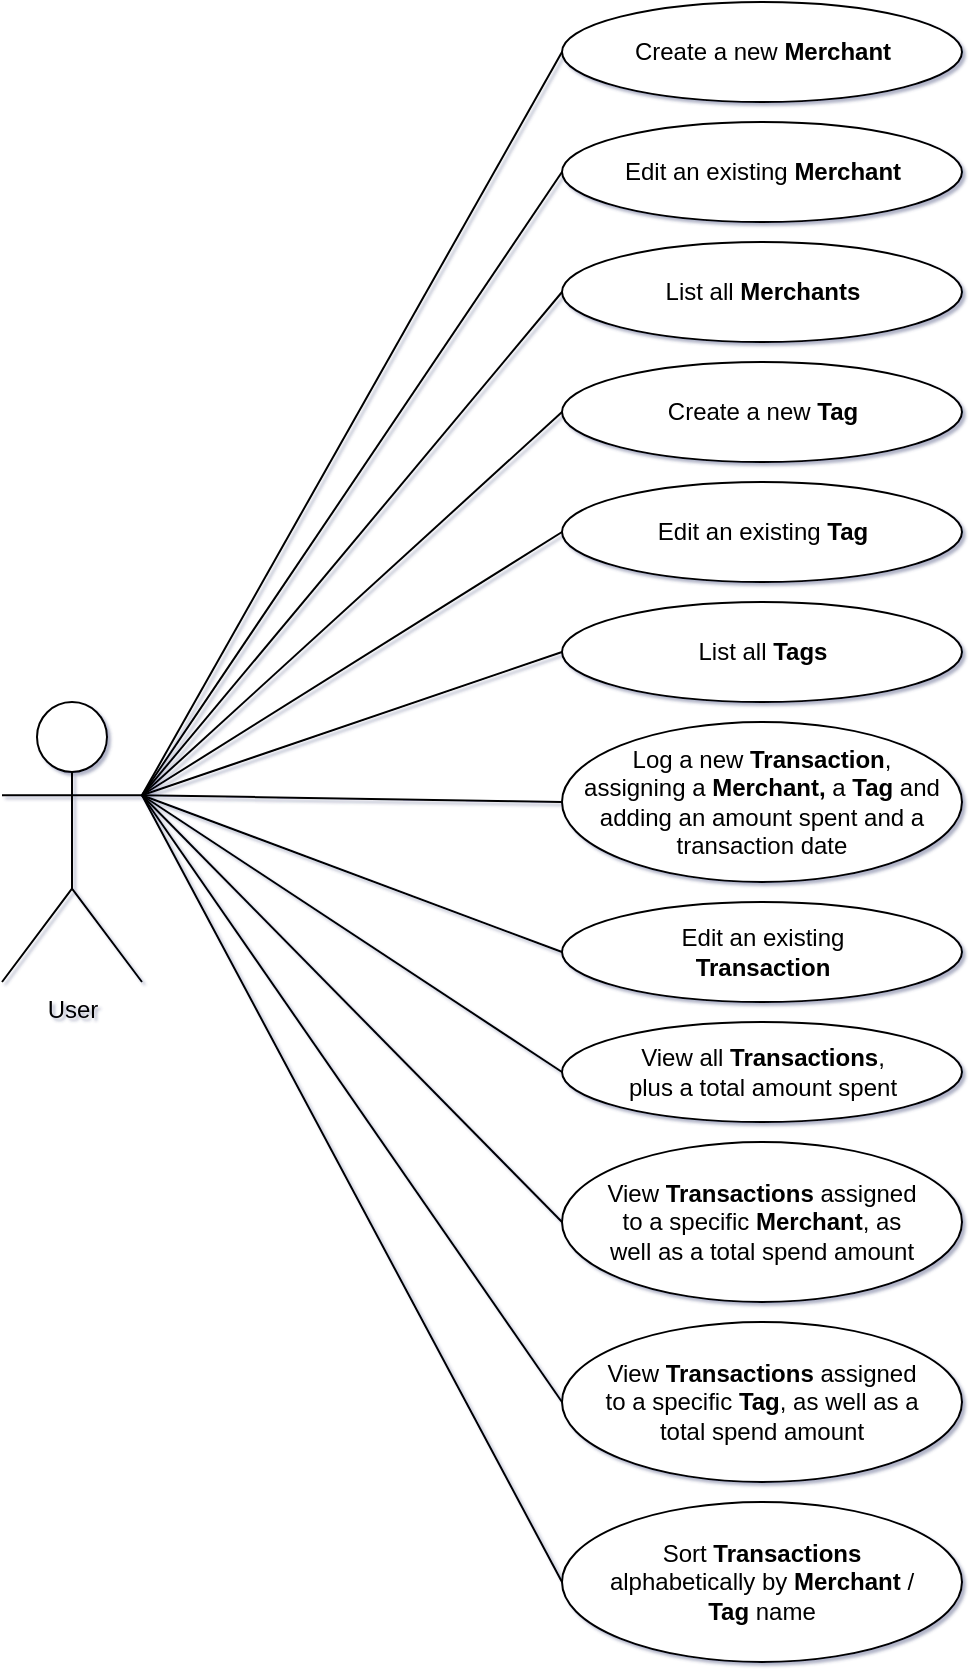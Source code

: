 <mxfile version="13.7.9" type="github">
  <diagram id="21InFQPrrHA33nDl3oOv" name="Page-1">
    <mxGraphModel dx="1892" dy="1182" grid="1" gridSize="10" guides="1" tooltips="1" connect="1" arrows="1" fold="1" page="1" pageScale="1" pageWidth="827" pageHeight="1169" background="none" math="0" shadow="1">
      <root>
        <mxCell id="0" />
        <mxCell id="1" parent="0" />
        <mxCell id="mGnhYhnjP5KmPgtmUMEQ-4" value="" style="ellipse;whiteSpace=wrap;html=1;" parent="1" vertex="1">
          <mxGeometry x="454" y="170" width="200" height="50" as="geometry" />
        </mxCell>
        <mxCell id="mGnhYhnjP5KmPgtmUMEQ-5" value="Create a new &lt;b&gt;Merchant&lt;/b&gt;" style="text;html=1;strokeColor=none;fillColor=none;align=center;verticalAlign=middle;whiteSpace=wrap;rounded=0;" parent="1" vertex="1">
          <mxGeometry x="481.5" y="175" width="145" height="40" as="geometry" />
        </mxCell>
        <mxCell id="mGnhYhnjP5KmPgtmUMEQ-7" value="" style="ellipse;whiteSpace=wrap;html=1;" parent="1" vertex="1">
          <mxGeometry x="454" y="350" width="200" height="50" as="geometry" />
        </mxCell>
        <mxCell id="mGnhYhnjP5KmPgtmUMEQ-8" value="Create a new &lt;b&gt;Tag&lt;/b&gt;" style="text;html=1;strokeColor=none;fillColor=none;align=center;verticalAlign=middle;whiteSpace=wrap;rounded=0;" parent="1" vertex="1">
          <mxGeometry x="481.5" y="355" width="145" height="40" as="geometry" />
        </mxCell>
        <mxCell id="mGnhYhnjP5KmPgtmUMEQ-9" value="" style="ellipse;whiteSpace=wrap;html=1;" parent="1" vertex="1">
          <mxGeometry x="454" y="230" width="200" height="50" as="geometry" />
        </mxCell>
        <mxCell id="mGnhYhnjP5KmPgtmUMEQ-10" value="Edit an existing &lt;b&gt;Merchant&lt;/b&gt;" style="text;html=1;strokeColor=none;fillColor=none;align=center;verticalAlign=middle;whiteSpace=wrap;rounded=0;" parent="1" vertex="1">
          <mxGeometry x="481.5" y="235" width="145" height="40" as="geometry" />
        </mxCell>
        <mxCell id="mGnhYhnjP5KmPgtmUMEQ-11" value="" style="ellipse;whiteSpace=wrap;html=1;" parent="1" vertex="1">
          <mxGeometry x="454" y="410" width="200" height="50" as="geometry" />
        </mxCell>
        <mxCell id="mGnhYhnjP5KmPgtmUMEQ-12" value="Edit an existing &lt;b&gt;Tag&lt;/b&gt;" style="text;html=1;strokeColor=none;fillColor=none;align=center;verticalAlign=middle;whiteSpace=wrap;rounded=0;" parent="1" vertex="1">
          <mxGeometry x="481.5" y="415" width="145" height="40" as="geometry" />
        </mxCell>
        <mxCell id="mGnhYhnjP5KmPgtmUMEQ-13" value="" style="ellipse;whiteSpace=wrap;html=1;" parent="1" vertex="1">
          <mxGeometry x="454" y="680" width="200" height="50" as="geometry" />
        </mxCell>
        <mxCell id="mGnhYhnjP5KmPgtmUMEQ-14" value="View all &lt;b&gt;Transactions&lt;/b&gt;, plus a total amount spent" style="text;html=1;strokeColor=none;fillColor=none;align=center;verticalAlign=middle;whiteSpace=wrap;rounded=0;" parent="1" vertex="1">
          <mxGeometry x="481.5" y="685" width="145" height="40" as="geometry" />
        </mxCell>
        <mxCell id="mGnhYhnjP5KmPgtmUMEQ-15" value="" style="ellipse;whiteSpace=wrap;html=1;" parent="1" vertex="1">
          <mxGeometry x="454" y="530" width="200" height="80" as="geometry" />
        </mxCell>
        <mxCell id="mGnhYhnjP5KmPgtmUMEQ-16" value="Log a new &lt;b&gt;Transaction&lt;/b&gt;, assigning a &lt;b&gt;Merchant,&lt;/b&gt;&amp;nbsp;a&amp;nbsp;&lt;b&gt;Tag&lt;/b&gt; and adding an amount spent and a transaction date" style="text;html=1;strokeColor=none;fillColor=none;align=center;verticalAlign=middle;whiteSpace=wrap;rounded=0;" parent="1" vertex="1">
          <mxGeometry x="464" y="550" width="180" height="40" as="geometry" />
        </mxCell>
        <mxCell id="mGnhYhnjP5KmPgtmUMEQ-17" value="" style="ellipse;whiteSpace=wrap;html=1;" parent="1" vertex="1">
          <mxGeometry x="454" y="740" width="200" height="80" as="geometry" />
        </mxCell>
        <mxCell id="mGnhYhnjP5KmPgtmUMEQ-18" value="View &lt;b&gt;Transactions&lt;/b&gt; assigned to a specific &lt;b&gt;Merchant&lt;/b&gt;, as well as a total spend amount" style="text;html=1;strokeColor=none;fillColor=none;align=center;verticalAlign=middle;whiteSpace=wrap;rounded=0;" parent="1" vertex="1">
          <mxGeometry x="474" y="760" width="160" height="40" as="geometry" />
        </mxCell>
        <mxCell id="mGnhYhnjP5KmPgtmUMEQ-20" value="" style="ellipse;whiteSpace=wrap;html=1;" parent="1" vertex="1">
          <mxGeometry x="454" y="830" width="200" height="80" as="geometry" />
        </mxCell>
        <mxCell id="mGnhYhnjP5KmPgtmUMEQ-21" value="View &lt;b&gt;Transactions&lt;/b&gt; assigned to a specific &lt;b&gt;Tag&lt;/b&gt;, as well as a total spend amount" style="text;html=1;strokeColor=none;fillColor=none;align=center;verticalAlign=middle;whiteSpace=wrap;rounded=0;" parent="1" vertex="1">
          <mxGeometry x="474" y="850" width="160" height="40" as="geometry" />
        </mxCell>
        <mxCell id="mGnhYhnjP5KmPgtmUMEQ-22" value="" style="ellipse;whiteSpace=wrap;html=1;" parent="1" vertex="1">
          <mxGeometry x="454" y="920" width="200" height="80" as="geometry" />
        </mxCell>
        <mxCell id="mGnhYhnjP5KmPgtmUMEQ-23" value="Sort &lt;b&gt;Transactions&lt;/b&gt; alphabetically by &lt;b&gt;Merchant&lt;/b&gt; / &lt;b&gt;Tag&lt;/b&gt; name" style="text;html=1;strokeColor=none;fillColor=none;align=center;verticalAlign=middle;whiteSpace=wrap;rounded=0;" parent="1" vertex="1">
          <mxGeometry x="474" y="940" width="160" height="40" as="geometry" />
        </mxCell>
        <mxCell id="wHaU4OHXkfwTbFJblGTH-1" style="rounded=0;orthogonalLoop=1;jettySize=auto;html=1;exitX=1;exitY=0.333;exitDx=0;exitDy=0;exitPerimeter=0;entryX=0;entryY=0.5;entryDx=0;entryDy=0;startArrow=none;startFill=0;endArrow=none;endFill=0;" parent="1" source="mGnhYhnjP5KmPgtmUMEQ-24" target="mGnhYhnjP5KmPgtmUMEQ-9" edge="1">
          <mxGeometry relative="1" as="geometry">
            <mxPoint x="424" y="330" as="targetPoint" />
          </mxGeometry>
        </mxCell>
        <mxCell id="wHaU4OHXkfwTbFJblGTH-2" style="edgeStyle=none;rounded=0;orthogonalLoop=1;jettySize=auto;html=1;exitX=1;exitY=0.333;exitDx=0;exitDy=0;exitPerimeter=0;entryX=0;entryY=0.5;entryDx=0;entryDy=0;startArrow=none;startFill=0;endArrow=none;endFill=0;" parent="1" source="mGnhYhnjP5KmPgtmUMEQ-24" target="mGnhYhnjP5KmPgtmUMEQ-7" edge="1">
          <mxGeometry relative="1" as="geometry" />
        </mxCell>
        <mxCell id="wHaU4OHXkfwTbFJblGTH-3" style="edgeStyle=none;rounded=0;orthogonalLoop=1;jettySize=auto;html=1;exitX=1;exitY=0.333;exitDx=0;exitDy=0;exitPerimeter=0;entryX=0;entryY=0.5;entryDx=0;entryDy=0;startArrow=none;startFill=0;endArrow=none;endFill=0;" parent="1" source="mGnhYhnjP5KmPgtmUMEQ-24" target="mGnhYhnjP5KmPgtmUMEQ-11" edge="1">
          <mxGeometry relative="1" as="geometry" />
        </mxCell>
        <mxCell id="wHaU4OHXkfwTbFJblGTH-4" style="edgeStyle=none;rounded=0;orthogonalLoop=1;jettySize=auto;html=1;exitX=1;exitY=0.333;exitDx=0;exitDy=0;exitPerimeter=0;entryX=0;entryY=0.5;entryDx=0;entryDy=0;startArrow=none;startFill=0;endArrow=none;endFill=0;" parent="1" source="mGnhYhnjP5KmPgtmUMEQ-24" target="mGnhYhnjP5KmPgtmUMEQ-15" edge="1">
          <mxGeometry relative="1" as="geometry" />
        </mxCell>
        <mxCell id="wHaU4OHXkfwTbFJblGTH-5" style="edgeStyle=none;rounded=0;orthogonalLoop=1;jettySize=auto;html=1;exitX=1;exitY=0.333;exitDx=0;exitDy=0;exitPerimeter=0;entryX=0;entryY=0.5;entryDx=0;entryDy=0;startArrow=none;startFill=0;endArrow=none;endFill=0;" parent="1" source="mGnhYhnjP5KmPgtmUMEQ-24" target="mGnhYhnjP5KmPgtmUMEQ-13" edge="1">
          <mxGeometry relative="1" as="geometry" />
        </mxCell>
        <mxCell id="wHaU4OHXkfwTbFJblGTH-6" style="edgeStyle=none;rounded=0;orthogonalLoop=1;jettySize=auto;html=1;exitX=1;exitY=0.333;exitDx=0;exitDy=0;exitPerimeter=0;entryX=0;entryY=0.5;entryDx=0;entryDy=0;startArrow=none;startFill=0;endArrow=none;endFill=0;" parent="1" source="mGnhYhnjP5KmPgtmUMEQ-24" target="mGnhYhnjP5KmPgtmUMEQ-17" edge="1">
          <mxGeometry relative="1" as="geometry" />
        </mxCell>
        <mxCell id="wHaU4OHXkfwTbFJblGTH-7" style="edgeStyle=none;rounded=0;orthogonalLoop=1;jettySize=auto;html=1;exitX=1;exitY=0.333;exitDx=0;exitDy=0;exitPerimeter=0;entryX=0;entryY=0.5;entryDx=0;entryDy=0;startArrow=none;startFill=0;endArrow=none;endFill=0;" parent="1" source="mGnhYhnjP5KmPgtmUMEQ-24" target="mGnhYhnjP5KmPgtmUMEQ-20" edge="1">
          <mxGeometry relative="1" as="geometry" />
        </mxCell>
        <mxCell id="wHaU4OHXkfwTbFJblGTH-8" style="edgeStyle=none;rounded=0;orthogonalLoop=1;jettySize=auto;html=1;exitX=1;exitY=0.333;exitDx=0;exitDy=0;exitPerimeter=0;entryX=0;entryY=0.5;entryDx=0;entryDy=0;startArrow=none;startFill=0;endArrow=none;endFill=0;" parent="1" source="mGnhYhnjP5KmPgtmUMEQ-24" target="mGnhYhnjP5KmPgtmUMEQ-22" edge="1">
          <mxGeometry relative="1" as="geometry" />
        </mxCell>
        <mxCell id="wHaU4OHXkfwTbFJblGTH-12" style="edgeStyle=none;rounded=0;orthogonalLoop=1;jettySize=auto;html=1;exitX=1;exitY=0.333;exitDx=0;exitDy=0;exitPerimeter=0;startArrow=none;startFill=0;endArrow=none;endFill=0;entryX=0;entryY=0.5;entryDx=0;entryDy=0;" parent="1" source="mGnhYhnjP5KmPgtmUMEQ-24" target="mGnhYhnjP5KmPgtmUMEQ-4" edge="1">
          <mxGeometry relative="1" as="geometry" />
        </mxCell>
        <mxCell id="wHaU4OHXkfwTbFJblGTH-24" style="edgeStyle=none;rounded=0;orthogonalLoop=1;jettySize=auto;html=1;exitX=1;exitY=0.333;exitDx=0;exitDy=0;exitPerimeter=0;entryX=0;entryY=0.5;entryDx=0;entryDy=0;startArrow=none;startFill=0;endArrow=none;endFill=0;" parent="1" source="mGnhYhnjP5KmPgtmUMEQ-24" target="wHaU4OHXkfwTbFJblGTH-21" edge="1">
          <mxGeometry relative="1" as="geometry" />
        </mxCell>
        <mxCell id="wHaU4OHXkfwTbFJblGTH-28" style="edgeStyle=none;rounded=0;orthogonalLoop=1;jettySize=auto;html=1;exitX=1;exitY=0.333;exitDx=0;exitDy=0;exitPerimeter=0;startArrow=none;startFill=0;endArrow=none;endFill=0;entryX=0;entryY=0.5;entryDx=0;entryDy=0;" parent="1" source="mGnhYhnjP5KmPgtmUMEQ-24" target="wHaU4OHXkfwTbFJblGTH-25" edge="1">
          <mxGeometry relative="1" as="geometry">
            <mxPoint x="434" y="340" as="targetPoint" />
          </mxGeometry>
        </mxCell>
        <mxCell id="wHaU4OHXkfwTbFJblGTH-32" style="edgeStyle=none;rounded=0;orthogonalLoop=1;jettySize=auto;html=1;exitX=1;exitY=0.333;exitDx=0;exitDy=0;exitPerimeter=0;entryX=0;entryY=0.5;entryDx=0;entryDy=0;startArrow=none;startFill=0;endArrow=none;endFill=0;" parent="1" source="mGnhYhnjP5KmPgtmUMEQ-24" target="wHaU4OHXkfwTbFJblGTH-29" edge="1">
          <mxGeometry relative="1" as="geometry" />
        </mxCell>
        <mxCell id="mGnhYhnjP5KmPgtmUMEQ-24" value="User" style="shape=umlActor;verticalLabelPosition=bottom;verticalAlign=top;html=1;outlineConnect=0;" parent="1" vertex="1">
          <mxGeometry x="174" y="520" width="70" height="140" as="geometry" />
        </mxCell>
        <mxCell id="wHaU4OHXkfwTbFJblGTH-21" value="" style="ellipse;whiteSpace=wrap;html=1;" parent="1" vertex="1">
          <mxGeometry x="454" y="620" width="200" height="50" as="geometry" />
        </mxCell>
        <mxCell id="wHaU4OHXkfwTbFJblGTH-22" value="Edit an existing &lt;b&gt;Transaction&lt;/b&gt;" style="text;html=1;strokeColor=none;fillColor=none;align=center;verticalAlign=middle;whiteSpace=wrap;rounded=0;" parent="1" vertex="1">
          <mxGeometry x="481.5" y="625" width="145" height="40" as="geometry" />
        </mxCell>
        <mxCell id="wHaU4OHXkfwTbFJblGTH-25" value="" style="ellipse;whiteSpace=wrap;html=1;" parent="1" vertex="1">
          <mxGeometry x="454" y="290" width="200" height="50" as="geometry" />
        </mxCell>
        <mxCell id="wHaU4OHXkfwTbFJblGTH-26" value="List all &lt;b&gt;Merchants&lt;/b&gt;" style="text;html=1;strokeColor=none;fillColor=none;align=center;verticalAlign=middle;whiteSpace=wrap;rounded=0;" parent="1" vertex="1">
          <mxGeometry x="481.5" y="295" width="145" height="40" as="geometry" />
        </mxCell>
        <mxCell id="wHaU4OHXkfwTbFJblGTH-29" value="" style="ellipse;whiteSpace=wrap;html=1;" parent="1" vertex="1">
          <mxGeometry x="454" y="470" width="200" height="50" as="geometry" />
        </mxCell>
        <mxCell id="wHaU4OHXkfwTbFJblGTH-30" value="List all &lt;b&gt;Tags&lt;/b&gt;" style="text;html=1;strokeColor=none;fillColor=none;align=center;verticalAlign=middle;whiteSpace=wrap;rounded=0;" parent="1" vertex="1">
          <mxGeometry x="481.5" y="475" width="145" height="40" as="geometry" />
        </mxCell>
      </root>
    </mxGraphModel>
  </diagram>
</mxfile>
